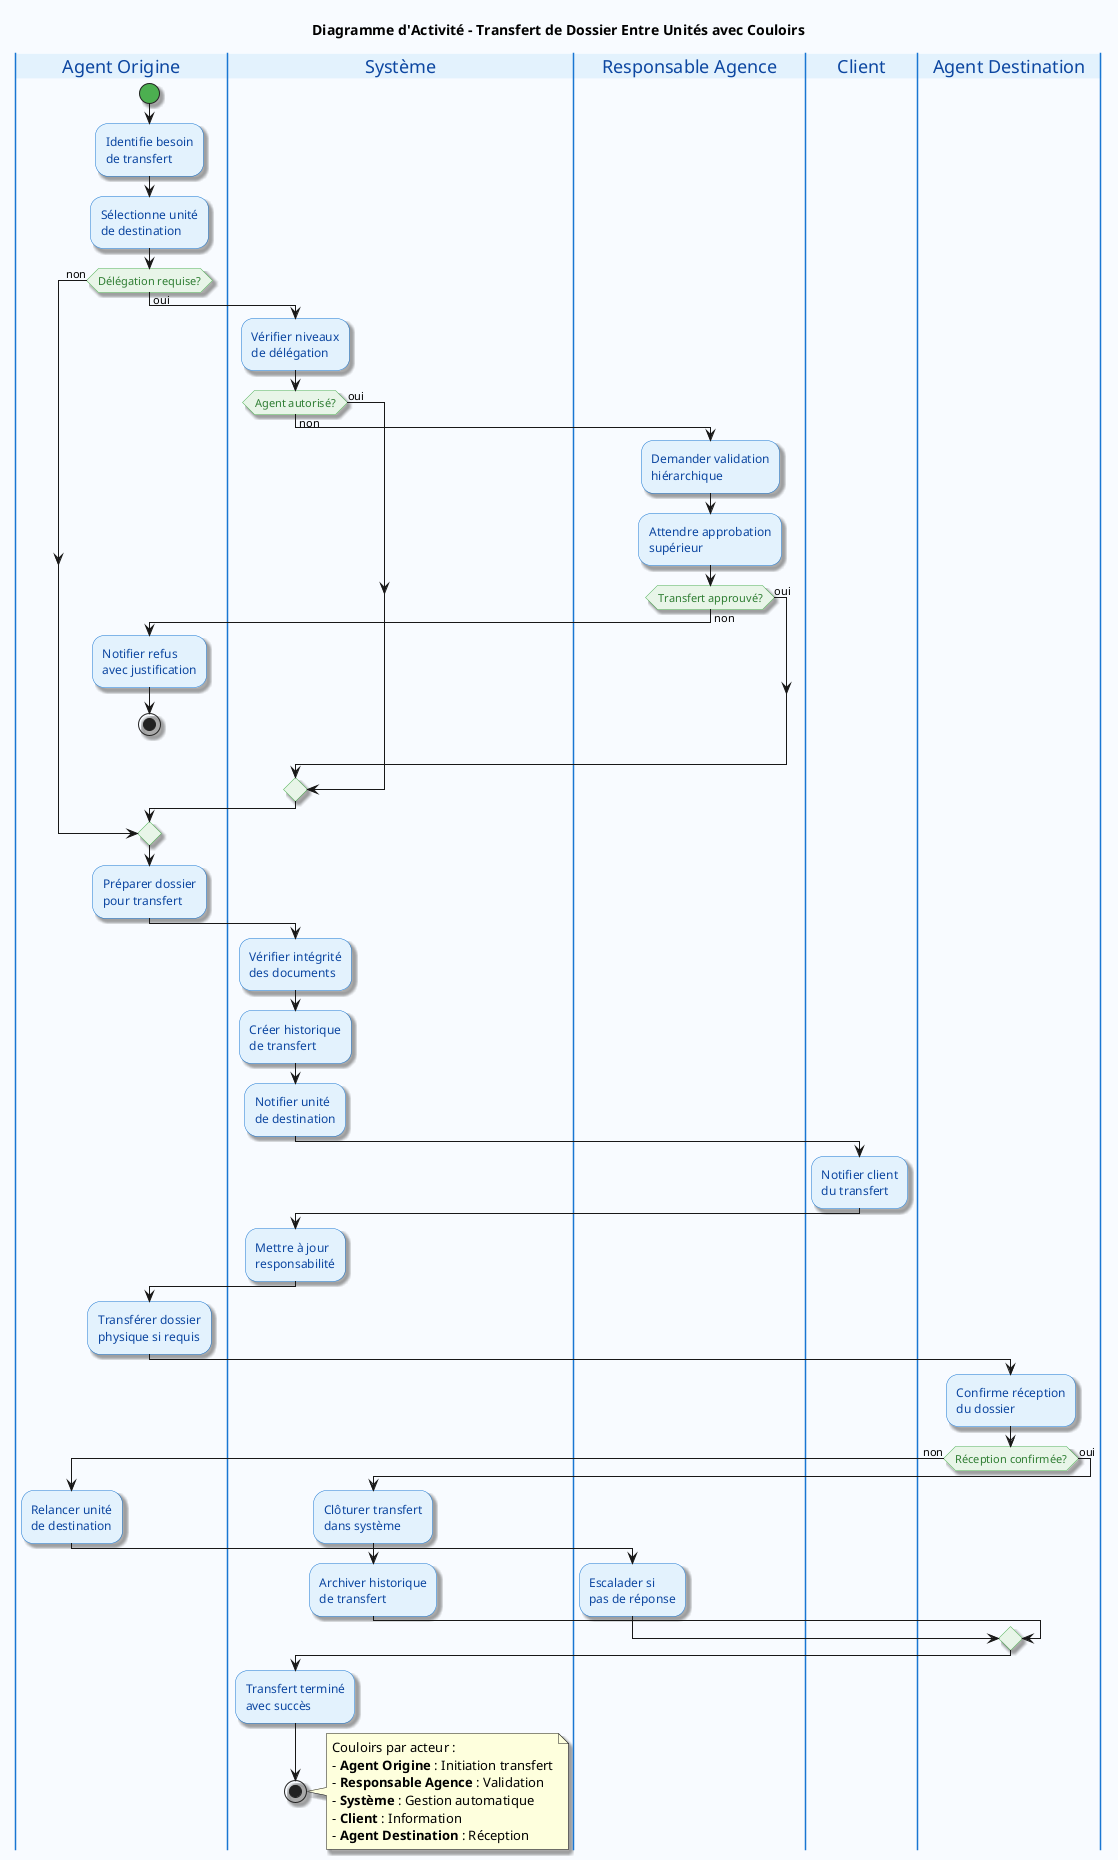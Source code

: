 @startuml TransfertDossier
skinparam backgroundColor #F8FBFF
skinparam activity {
    BackgroundColor #E3F2FD
    BorderColor #1976D2
    FontColor #0D47A1
    DiamondBackgroundColor #E8F5E8
    DiamondBorderColor #4CAF50
    DiamondFontColor #2E7D32
    StartColor #4CAF50
    EndColor #F44336
}
skinparam swimlane {
    BorderColor #1976D2
    TitleBackgroundColor #E3F2FD
    TitleFontColor #0D47A1
}
skinparam shadowing true

title Diagramme d'Activité - Transfert de Dossier Entre Unités avec Couloirs

|Agent Origine|
start
:Identifie besoin
de transfert;

:Sélectionne unité
de destination;

if (Délégation requise?) then (oui)
|Système|
:Vérifier niveaux
de délégation;

if (Agent autorisé?) then (non)
|Responsable Agence|
:Demander validation
hiérarchique;

:Attendre approbation
supérieur;

if (Transfert approuvé?) then (non)
|Agent Origine|
:Notifier refus
avec justification;
stop
else (oui)
endif
else (oui)
endif
else (non)
endif

|Agent Origine|
:Préparer dossier
pour transfert;

|Système|
:Vérifier intégrité
des documents;

:Créer historique
de transfert;

|Système|
:Notifier unité
de destination;

|Client|
:Notifier client
du transfert;

|Système|
:Mettre à jour
responsabilité;

|Agent Origine|
:Transférer dossier
physique si requis;

|Agent Destination|
:Confirme réception
du dossier;

if (Réception confirmée?) then (non)
|Agent Origine|
:Relancer unité
de destination;

|Responsable Agence|
:Escalader si
pas de réponse;
else (oui)
|Système|
:Clôturer transfert
dans système;

:Archiver historique
de transfert;
endif

:Transfert terminé
avec succès;

stop

note right
Couloirs par acteur :
- **Agent Origine** : Initiation transfert
- **Responsable Agence** : Validation
- **Système** : Gestion automatique
- **Client** : Information
- **Agent Destination** : Réception
end note

@enduml
    de transfert;
endif

:Notifier toutes
parties prenantes;

stop

@enduml
